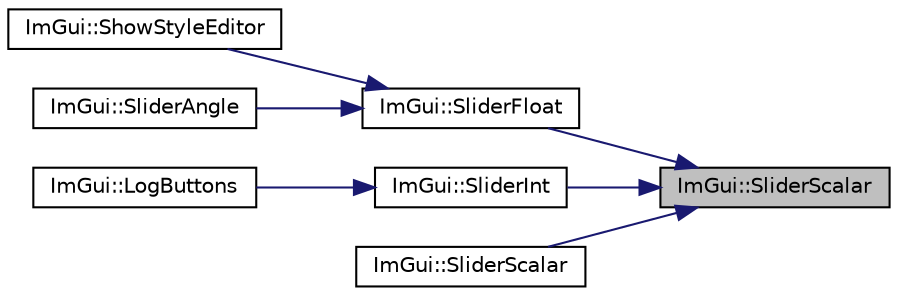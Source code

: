digraph "ImGui::SliderScalar"
{
 // LATEX_PDF_SIZE
  edge [fontname="Helvetica",fontsize="10",labelfontname="Helvetica",labelfontsize="10"];
  node [fontname="Helvetica",fontsize="10",shape=record];
  rankdir="RL";
  Node1 [label="ImGui::SliderScalar",height=0.2,width=0.4,color="black", fillcolor="grey75", style="filled", fontcolor="black",tooltip=" "];
  Node1 -> Node2 [dir="back",color="midnightblue",fontsize="10",style="solid"];
  Node2 [label="ImGui::SliderFloat",height=0.2,width=0.4,color="black", fillcolor="white", style="filled",URL="$namespace_im_gui.html#a864f761801792a0cc5ce3408f3392cfc",tooltip=" "];
  Node2 -> Node3 [dir="back",color="midnightblue",fontsize="10",style="solid"];
  Node3 [label="ImGui::ShowStyleEditor",height=0.2,width=0.4,color="black", fillcolor="white", style="filled",URL="$namespace_im_gui.html#ab2eb3dec78d054fe3feab1c091ec5de5",tooltip=" "];
  Node2 -> Node4 [dir="back",color="midnightblue",fontsize="10",style="solid"];
  Node4 [label="ImGui::SliderAngle",height=0.2,width=0.4,color="black", fillcolor="white", style="filled",URL="$namespace_im_gui.html#acd162f7732c5c7be7b8651d7e43bb979",tooltip=" "];
  Node1 -> Node5 [dir="back",color="midnightblue",fontsize="10",style="solid"];
  Node5 [label="ImGui::SliderInt",height=0.2,width=0.4,color="black", fillcolor="white", style="filled",URL="$namespace_im_gui.html#a580128c9b35d1a9fc5b7a057f6f5464a",tooltip=" "];
  Node5 -> Node6 [dir="back",color="midnightblue",fontsize="10",style="solid"];
  Node6 [label="ImGui::LogButtons",height=0.2,width=0.4,color="black", fillcolor="white", style="filled",URL="$namespace_im_gui.html#a7bd295da4be19bab98262c76fcaeb4fb",tooltip=" "];
  Node1 -> Node7 [dir="back",color="midnightblue",fontsize="10",style="solid"];
  Node7 [label="ImGui::SliderScalar",height=0.2,width=0.4,color="black", fillcolor="white", style="filled",URL="$namespace_im_gui.html#ad5fa29368fdaa3c9448c583b16f07bab",tooltip=" "];
}
